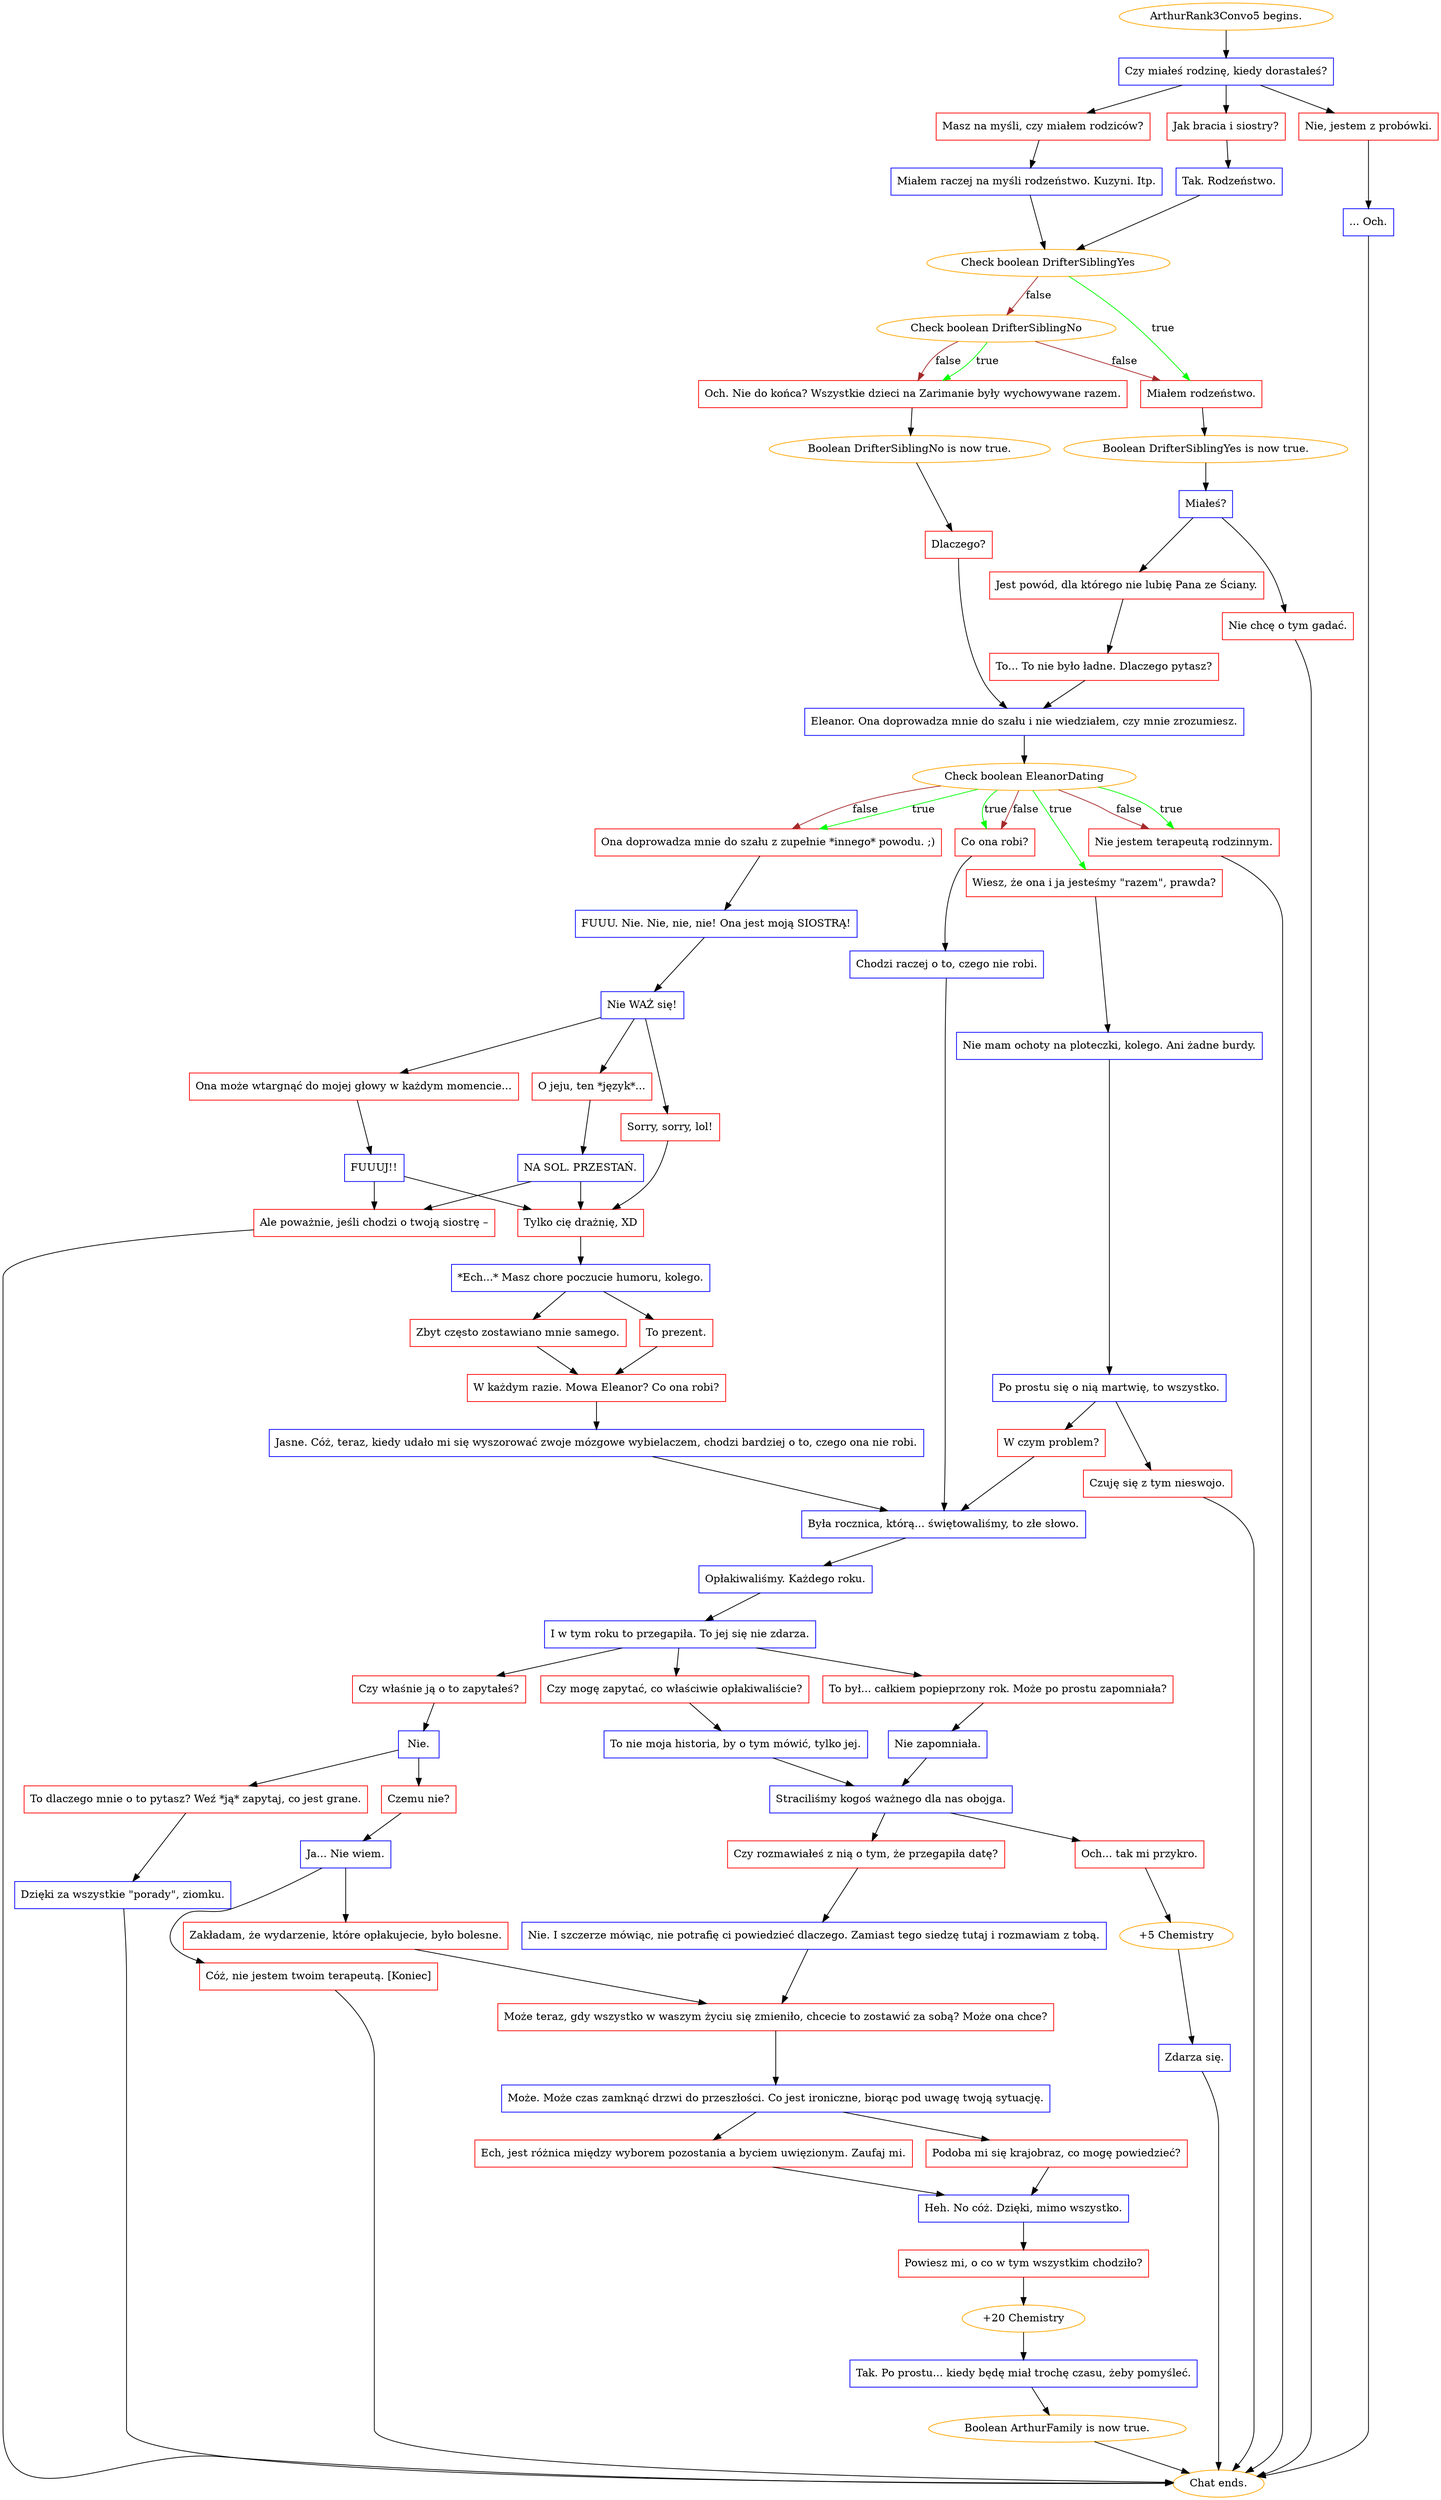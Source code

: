 digraph {
	"ArthurRank3Convo5 begins." [color=orange];
		"ArthurRank3Convo5 begins." -> j4114156885;
	j4114156885 [label="Czy miałeś rodzinę, kiedy dorastałeś?",shape=box,color=blue];
		j4114156885 -> j1417374078;
		j4114156885 -> j1449156492;
		j4114156885 -> j2050022037;
	j1417374078 [label="Jak bracia i siostry?",shape=box,color=red];
		j1417374078 -> j2500147596;
	j1449156492 [label="Masz na myśli, czy miałem rodziców?",shape=box,color=red];
		j1449156492 -> j981656168;
	j2050022037 [label="Nie, jestem z probówki.",shape=box,color=red];
		j2050022037 -> j88284791;
	j2500147596 [label="Tak. Rodzeństwo.",shape=box,color=blue];
		j2500147596 -> j4264579692;
	j981656168 [label="Miałem raczej na myśli rodzeństwo. Kuzyni. Itp.",shape=box,color=blue];
		j981656168 -> j4264579692;
	j88284791 [label="... Och.",shape=box,color=blue];
		j88284791 -> "Chat ends.";
	j4264579692 [label="Check boolean DrifterSiblingYes",color=orange];
		j4264579692 -> j155779479 [label=true,color=green];
		j4264579692 -> j440642073 [label=false,color=brown];
	"Chat ends." [color=orange];
	j155779479 [label="Miałem rodzeństwo.",shape=box,color=red];
		j155779479 -> j1649705459;
	j440642073 [label="Check boolean DrifterSiblingNo",color=orange];
		j440642073 -> j2737853051 [label=true,color=green];
		j440642073 -> j155779479 [label=false,color=brown];
		j440642073 -> j2737853051 [label=false,color=brown];
	j1649705459 [label="Boolean DrifterSiblingYes is now true.",color=orange];
		j1649705459 -> j3006675884;
	j2737853051 [label="Och. Nie do końca? Wszystkie dzieci na Zarimanie były wychowywane razem.",shape=box,color=red];
		j2737853051 -> j3366895906;
	j3006675884 [label="Miałeś?",shape=box,color=blue];
		j3006675884 -> j2249195872;
		j3006675884 -> j1476137287;
	j3366895906 [label="Boolean DrifterSiblingNo is now true.",color=orange];
		j3366895906 -> j483551152;
	j2249195872 [label="Jest powód, dla którego nie lubię Pana ze Ściany.",shape=box,color=red];
		j2249195872 -> j1550079500;
	j1476137287 [label="Nie chcę o tym gadać.",shape=box,color=red];
		j1476137287 -> "Chat ends.";
	j483551152 [label="Dlaczego?",shape=box,color=red];
		j483551152 -> j1371449327;
	j1550079500 [label="To... To nie było ładne. Dlaczego pytasz?",shape=box,color=red];
		j1550079500 -> j1371449327;
	j1371449327 [label="Eleanor. Ona doprowadza mnie do szału i nie wiedziałem, czy mnie zrozumiesz.",shape=box,color=blue];
		j1371449327 -> j2603314524;
	j2603314524 [label="Check boolean EleanorDating",color=orange];
		j2603314524 -> j2724619798 [label=true,color=green];
		j2603314524 -> j1238456025 [label=true,color=green];
		j2603314524 -> j2585056344 [label=true,color=green];
		j2603314524 -> j124553783 [label=true,color=green];
		j2603314524 -> j1238456025 [label=false,color=brown];
		j2603314524 -> j2585056344 [label=false,color=brown];
		j2603314524 -> j124553783 [label=false,color=brown];
	j2724619798 [label="Wiesz, że ona i ja jesteśmy \"razem\", prawda?",shape=box,color=red];
		j2724619798 -> j385758777;
	j1238456025 [label="Co ona robi?",shape=box,color=red];
		j1238456025 -> j47378826;
	j2585056344 [label="Ona doprowadza mnie do szału z zupełnie *innego* powodu. ;)",shape=box,color=red];
		j2585056344 -> j3419533431;
	j124553783 [label="Nie jestem terapeutą rodzinnym.",shape=box,color=red];
		j124553783 -> "Chat ends.";
	j385758777 [label="Nie mam ochoty na ploteczki, kolego. Ani żadne burdy.",shape=box,color=blue];
		j385758777 -> j849673698;
	j47378826 [label="Chodzi raczej o to, czego nie robi.",shape=box,color=blue];
		j47378826 -> j672314637;
	j3419533431 [label="FUUU. Nie. Nie, nie, nie! Ona jest moją SIOSTRĄ!",shape=box,color=blue];
		j3419533431 -> j2587283601;
	j849673698 [label="Po prostu się o nią martwię, to wszystko.",shape=box,color=blue];
		j849673698 -> j4282908122;
		j849673698 -> j913533153;
	j672314637 [label="Była rocznica, którą... świętowaliśmy, to złe słowo.",shape=box,color=blue];
		j672314637 -> j1825827963;
	j2587283601 [label="Nie WAŻ się!",shape=box,color=blue];
		j2587283601 -> j3846357489;
		j2587283601 -> j2045270714;
		j2587283601 -> j4231037215;
	j4282908122 [label="W czym problem?",shape=box,color=red];
		j4282908122 -> j672314637;
	j913533153 [label="Czuję się z tym nieswojo.",shape=box,color=red];
		j913533153 -> "Chat ends.";
	j1825827963 [label="Opłakiwaliśmy. Każdego roku.",shape=box,color=blue];
		j1825827963 -> j3673067617;
	j3846357489 [label="Sorry, sorry, lol!",shape=box,color=red];
		j3846357489 -> j146641800;
	j2045270714 [label="O jeju, ten *język*...",shape=box,color=red];
		j2045270714 -> j2203295656;
	j4231037215 [label="Ona może wtargnąć do mojej głowy w każdym momencie...",shape=box,color=red];
		j4231037215 -> j1980233741;
	j3673067617 [label="I w tym roku to przegapiła. To jej się nie zdarza.",shape=box,color=blue];
		j3673067617 -> j2294412510;
		j3673067617 -> j2875610779;
		j3673067617 -> j1240437751;
	j146641800 [label="Tylko cię drażnię, XD",shape=box,color=red];
		j146641800 -> j99580895;
	j2203295656 [label="NA SOL. PRZESTAŃ.",shape=box,color=blue];
		j2203295656 -> j2040313068;
		j2203295656 -> j146641800;
	j1980233741 [label="FUUUJ!!",shape=box,color=blue];
		j1980233741 -> j2040313068;
		j1980233741 -> j146641800;
	j2294412510 [label="To był... całkiem popieprzony rok. Może po prostu zapomniała?",shape=box,color=red];
		j2294412510 -> j406616558;
	j2875610779 [label="Czy mogę zapytać, co właściwie opłakiwaliście?",shape=box,color=red];
		j2875610779 -> j125108698;
	j1240437751 [label="Czy właśnie ją o to zapytałeś?",shape=box,color=red];
		j1240437751 -> j2968579532;
	j99580895 [label="*Ech...* Masz chore poczucie humoru, kolego.",shape=box,color=blue];
		j99580895 -> j2226669005;
		j99580895 -> j3410166276;
	j2040313068 [label="Ale poważnie, jeśli chodzi o twoją siostrę –",shape=box,color=red];
		j2040313068 -> "Chat ends.";
	j406616558 [label="Nie zapomniała.",shape=box,color=blue];
		j406616558 -> j1902340191;
	j125108698 [label="To nie moja historia, by o tym mówić, tylko jej.",shape=box,color=blue];
		j125108698 -> j1902340191;
	j2968579532 [label="Nie.",shape=box,color=blue];
		j2968579532 -> j188735846;
		j2968579532 -> j834491213;
	j2226669005 [label="Zbyt często zostawiano mnie samego.",shape=box,color=red];
		j2226669005 -> j2447068919;
	j3410166276 [label="To prezent.",shape=box,color=red];
		j3410166276 -> j2447068919;
	j1902340191 [label="Straciliśmy kogoś ważnego dla nas obojga.",shape=box,color=blue];
		j1902340191 -> j1488389073;
		j1902340191 -> j3775929219;
	j188735846 [label="Czemu nie?",shape=box,color=red];
		j188735846 -> j1004444377;
	j834491213 [label="To dlaczego mnie o to pytasz? Weź *ją* zapytaj, co jest grane.",shape=box,color=red];
		j834491213 -> j804113831;
	j2447068919 [label="W każdym razie. Mowa Eleanor? Co ona robi?",shape=box,color=red];
		j2447068919 -> j1014888999;
	j1488389073 [label="Czy rozmawiałeś z nią o tym, że przegapiła datę?",shape=box,color=red];
		j1488389073 -> j489929184;
	j3775929219 [label="Och... tak mi przykro.",shape=box,color=red];
		j3775929219 -> j169840995;
	j1004444377 [label="Ja... Nie wiem.",shape=box,color=blue];
		j1004444377 -> j47318160;
		j1004444377 -> j3538971630;
	j804113831 [label="Dzięki za wszystkie \"porady\", ziomku.",shape=box,color=blue];
		j804113831 -> "Chat ends.";
	j1014888999 [label="Jasne. Cóż, teraz, kiedy udało mi się wyszorować zwoje mózgowe wybielaczem, chodzi bardziej o to, czego ona nie robi.",shape=box,color=blue];
		j1014888999 -> j672314637;
	j489929184 [label="Nie. I szczerze mówiąc, nie potrafię ci powiedzieć dlaczego. Zamiast tego siedzę tutaj i rozmawiam z tobą.",shape=box,color=blue];
		j489929184 -> j295235523;
	j169840995 [label="+5 Chemistry",color=orange];
		j169840995 -> j819189811;
	j47318160 [label="Zakładam, że wydarzenie, które opłakujecie, było bolesne.",shape=box,color=red];
		j47318160 -> j295235523;
	j3538971630 [label="Cóż, nie jestem twoim terapeutą. [Koniec]",shape=box,color=red];
		j3538971630 -> "Chat ends.";
	j295235523 [label="Może teraz, gdy wszystko w waszym życiu się zmieniło, chcecie to zostawić za sobą? Może ona chce?",shape=box,color=red];
		j295235523 -> j811665598;
	j819189811 [label="Zdarza się.",shape=box,color=blue];
		j819189811 -> "Chat ends.";
	j811665598 [label="Może. Może czas zamknąć drzwi do przeszłości. Co jest ironiczne, biorąc pod uwagę twoją sytuację.",shape=box,color=blue];
		j811665598 -> j4012617539;
		j811665598 -> j3105705934;
	j4012617539 [label="Ech, jest różnica między wyborem pozostania a byciem uwięzionym. Zaufaj mi.",shape=box,color=red];
		j4012617539 -> j791701971;
	j3105705934 [label="Podoba mi się krajobraz, co mogę powiedzieć?",shape=box,color=red];
		j3105705934 -> j791701971;
	j791701971 [label="Heh. No cóż. Dzięki, mimo wszystko.",shape=box,color=blue];
		j791701971 -> j606387949;
	j606387949 [label="Powiesz mi, o co w tym wszystkim chodziło?",shape=box,color=red];
		j606387949 -> j3604220457;
	j3604220457 [label="+20 Chemistry",color=orange];
		j3604220457 -> j1191649644;
	j1191649644 [label="Tak. Po prostu... kiedy będę miał trochę czasu, żeby pomyśleć.",shape=box,color=blue];
		j1191649644 -> j390799925;
	j390799925 [label="Boolean ArthurFamily is now true.",color=orange];
		j390799925 -> "Chat ends.";
}